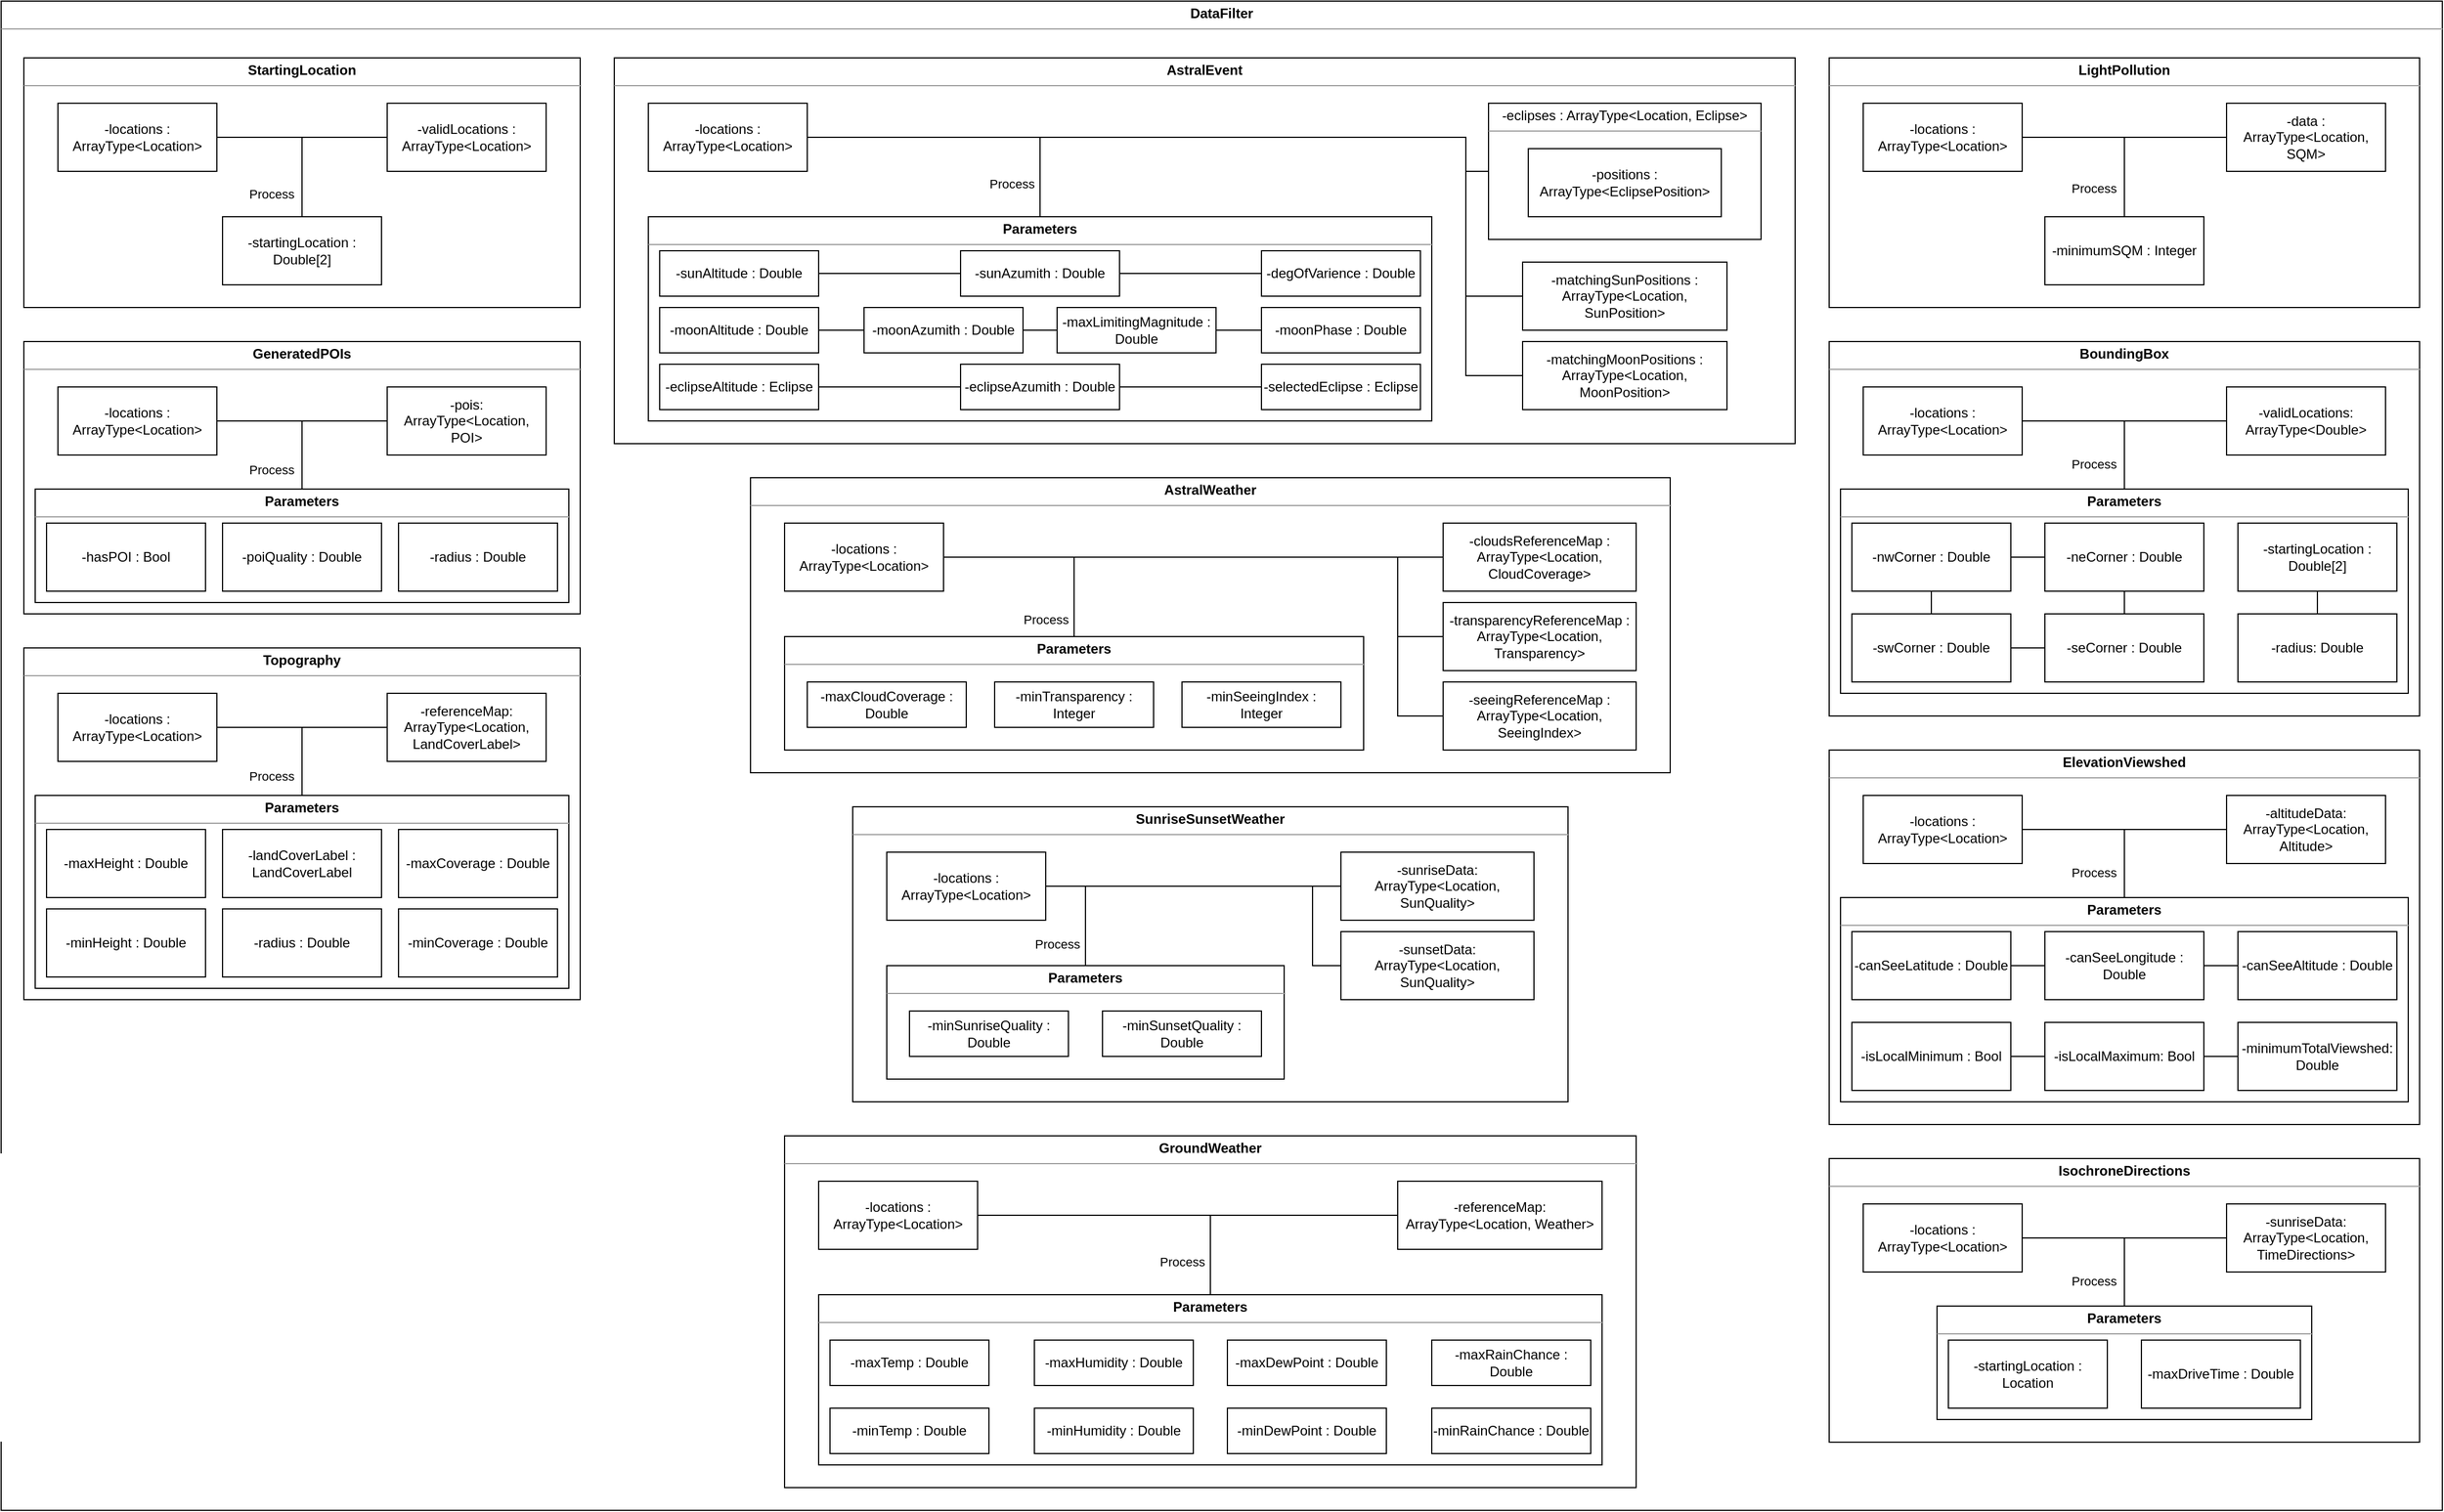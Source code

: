 <mxfile version="22.1.5" type="device">
  <diagram name="Page-1" id="3pkYmdsxsWpQNdc9NgNo">
    <mxGraphModel dx="2100" dy="1148" grid="1" gridSize="10" guides="1" tooltips="1" connect="1" arrows="1" fold="1" page="1" pageScale="1" pageWidth="1100" pageHeight="850" math="0" shadow="0">
      <root>
        <mxCell id="0" />
        <mxCell id="1" parent="0" />
        <mxCell id="8C2b09eH_FzoGvY_wZyD-12" value="&lt;p style=&quot;margin:0px;margin-top:4px;text-align:center;&quot;&gt;&lt;b&gt;DataFilter&lt;/b&gt;&lt;/p&gt;&lt;hr size=&quot;1&quot;&gt;&lt;div style=&quot;height:2px;&quot;&gt;&lt;br&gt;&lt;/div&gt;" style="verticalAlign=top;align=left;overflow=fill;fontSize=12;fontFamily=Helvetica;html=1;whiteSpace=wrap;movable=1;resizable=1;rotatable=1;deletable=1;editable=1;locked=0;connectable=1;" parent="1" vertex="1">
          <mxGeometry x="10" y="10" width="2150" height="1330" as="geometry" />
        </mxCell>
        <mxCell id="8C2b09eH_FzoGvY_wZyD-10" value="&lt;p style=&quot;margin:0px;margin-top:4px;text-align:center;&quot;&gt;&lt;b&gt;StartingLocation&lt;/b&gt;&lt;/p&gt;&lt;hr size=&quot;1&quot;&gt;&lt;div style=&quot;height:2px;&quot;&gt;&lt;br&gt;&lt;/div&gt;" style="verticalAlign=top;align=left;overflow=fill;fontSize=12;fontFamily=Helvetica;html=1;whiteSpace=wrap;" parent="1" vertex="1">
          <mxGeometry x="30" y="60" width="490" height="220" as="geometry" />
        </mxCell>
        <mxCell id="8C2b09eH_FzoGvY_wZyD-14" value="-startingLocation : Double[2]" style="html=1;whiteSpace=wrap;" parent="1" vertex="1">
          <mxGeometry x="205" y="200" width="140" height="60" as="geometry" />
        </mxCell>
        <mxCell id="8C2b09eH_FzoGvY_wZyD-19" style="edgeStyle=orthogonalEdgeStyle;rounded=0;orthogonalLoop=1;jettySize=auto;html=1;exitX=1;exitY=0.5;exitDx=0;exitDy=0;entryX=0.5;entryY=0;entryDx=0;entryDy=0;endArrow=none;endFill=0;" parent="1" source="8C2b09eH_FzoGvY_wZyD-15" target="8C2b09eH_FzoGvY_wZyD-14" edge="1">
          <mxGeometry relative="1" as="geometry" />
        </mxCell>
        <mxCell id="8C2b09eH_FzoGvY_wZyD-15" value="-locations : ArrayType&amp;lt;Location&amp;gt;" style="html=1;whiteSpace=wrap;" parent="1" vertex="1">
          <mxGeometry x="60" y="100" width="140" height="60" as="geometry" />
        </mxCell>
        <mxCell id="8C2b09eH_FzoGvY_wZyD-18" style="edgeStyle=orthogonalEdgeStyle;rounded=0;orthogonalLoop=1;jettySize=auto;html=1;exitX=0;exitY=0.5;exitDx=0;exitDy=0;entryX=0.5;entryY=0;entryDx=0;entryDy=0;endArrow=none;endFill=0;" parent="1" source="8C2b09eH_FzoGvY_wZyD-17" target="8C2b09eH_FzoGvY_wZyD-14" edge="1">
          <mxGeometry relative="1" as="geometry" />
        </mxCell>
        <mxCell id="8C2b09eH_FzoGvY_wZyD-20" value="Process" style="edgeLabel;html=1;align=center;verticalAlign=middle;resizable=0;points=[];" parent="8C2b09eH_FzoGvY_wZyD-18" vertex="1" connectable="0">
          <mxGeometry x="0.345" y="-1" relative="1" as="geometry">
            <mxPoint x="-26" y="27" as="offset" />
          </mxGeometry>
        </mxCell>
        <mxCell id="8C2b09eH_FzoGvY_wZyD-17" value="&lt;div&gt;-validLocations : ArrayType&amp;lt;Location&amp;gt;&lt;/div&gt;" style="html=1;whiteSpace=wrap;" parent="1" vertex="1">
          <mxGeometry x="350" y="100" width="140" height="60" as="geometry" />
        </mxCell>
        <mxCell id="8C2b09eH_FzoGvY_wZyD-21" value="&lt;p style=&quot;margin:0px;margin-top:4px;text-align:center;&quot;&gt;&lt;b&gt;AstralEvent&lt;/b&gt;&lt;/p&gt;&lt;hr size=&quot;1&quot;&gt;&lt;div style=&quot;height:2px;&quot;&gt;&lt;br&gt;&lt;/div&gt;" style="verticalAlign=top;align=left;overflow=fill;fontSize=12;fontFamily=Helvetica;html=1;whiteSpace=wrap;" parent="1" vertex="1">
          <mxGeometry x="550" y="60" width="1040" height="340" as="geometry" />
        </mxCell>
        <mxCell id="GiFZNy4-RhPPMDx65xte-4" style="edgeStyle=orthogonalEdgeStyle;rounded=0;orthogonalLoop=1;jettySize=auto;html=1;exitX=0;exitY=0.5;exitDx=0;exitDy=0;entryX=0.5;entryY=0;entryDx=0;entryDy=0;endArrow=none;endFill=0;" parent="1" source="8C2b09eH_FzoGvY_wZyD-25" target="8C2b09eH_FzoGvY_wZyD-29" edge="1">
          <mxGeometry relative="1" as="geometry">
            <Array as="points">
              <mxPoint x="1300" y="160" />
              <mxPoint x="1300" y="130" />
              <mxPoint x="925" y="130" />
            </Array>
          </mxGeometry>
        </mxCell>
        <mxCell id="8C2b09eH_FzoGvY_wZyD-25" value="&lt;p style=&quot;margin:0px;margin-top:4px;text-align:center;&quot;&gt;-eclipses : ArrayType&amp;lt;Location, Eclipse&amp;gt;&lt;/p&gt;&lt;hr size=&quot;1&quot;&gt;&lt;div style=&quot;height:2px;&quot;&gt;&lt;br&gt;&lt;/div&gt;" style="verticalAlign=top;align=left;overflow=fill;fontSize=12;fontFamily=Helvetica;html=1;whiteSpace=wrap;" parent="1" vertex="1">
          <mxGeometry x="1320" y="100" width="240" height="120" as="geometry" />
        </mxCell>
        <mxCell id="8C2b09eH_FzoGvY_wZyD-23" value="&lt;div&gt;-positions : ArrayType&amp;lt;EclipsePosition&amp;gt;&lt;/div&gt;" style="html=1;whiteSpace=wrap;" parent="1" vertex="1">
          <mxGeometry x="1355" y="140" width="170" height="60" as="geometry" />
        </mxCell>
        <mxCell id="GiFZNy4-RhPPMDx65xte-5" style="edgeStyle=orthogonalEdgeStyle;rounded=0;orthogonalLoop=1;jettySize=auto;html=1;exitX=0;exitY=0.5;exitDx=0;exitDy=0;entryX=0.5;entryY=0;entryDx=0;entryDy=0;endArrow=none;endFill=0;" parent="1" source="8C2b09eH_FzoGvY_wZyD-26" target="8C2b09eH_FzoGvY_wZyD-29" edge="1">
          <mxGeometry relative="1" as="geometry">
            <Array as="points">
              <mxPoint x="1300" y="270" />
              <mxPoint x="1300" y="130" />
              <mxPoint x="925" y="130" />
            </Array>
          </mxGeometry>
        </mxCell>
        <mxCell id="8C2b09eH_FzoGvY_wZyD-26" value="&lt;div&gt;-matchingSunPositions : ArrayType&amp;lt;Location, SunPosition&amp;gt;&lt;/div&gt;" style="html=1;whiteSpace=wrap;" parent="1" vertex="1">
          <mxGeometry x="1350" y="240" width="180" height="60" as="geometry" />
        </mxCell>
        <mxCell id="GiFZNy4-RhPPMDx65xte-6" style="edgeStyle=orthogonalEdgeStyle;rounded=0;orthogonalLoop=1;jettySize=auto;html=1;exitX=0;exitY=0.5;exitDx=0;exitDy=0;entryX=0.5;entryY=0;entryDx=0;entryDy=0;endArrow=none;endFill=0;" parent="1" source="8C2b09eH_FzoGvY_wZyD-27" target="8C2b09eH_FzoGvY_wZyD-29" edge="1">
          <mxGeometry relative="1" as="geometry">
            <Array as="points">
              <mxPoint x="1300" y="340" />
              <mxPoint x="1300" y="130" />
              <mxPoint x="925" y="130" />
            </Array>
          </mxGeometry>
        </mxCell>
        <mxCell id="8C2b09eH_FzoGvY_wZyD-27" value="&lt;div&gt;-matchingMoonPositions : ArrayType&amp;lt;Location, MoonPosition&amp;gt;&lt;/div&gt;" style="html=1;whiteSpace=wrap;" parent="1" vertex="1">
          <mxGeometry x="1350" y="310" width="180" height="60" as="geometry" />
        </mxCell>
        <mxCell id="GiFZNy4-RhPPMDx65xte-1" style="edgeStyle=orthogonalEdgeStyle;rounded=0;orthogonalLoop=1;jettySize=auto;html=1;exitX=1;exitY=0.5;exitDx=0;exitDy=0;entryX=0.5;entryY=0;entryDx=0;entryDy=0;endArrow=none;endFill=0;" parent="1" source="8C2b09eH_FzoGvY_wZyD-28" target="8C2b09eH_FzoGvY_wZyD-29" edge="1">
          <mxGeometry relative="1" as="geometry" />
        </mxCell>
        <mxCell id="GiFZNy4-RhPPMDx65xte-2" value="Process" style="edgeLabel;html=1;align=center;verticalAlign=middle;resizable=0;points=[];" parent="GiFZNy4-RhPPMDx65xte-1" vertex="1" connectable="0">
          <mxGeometry x="0.684" y="-1" relative="1" as="geometry">
            <mxPoint x="-24" y="14" as="offset" />
          </mxGeometry>
        </mxCell>
        <mxCell id="8C2b09eH_FzoGvY_wZyD-28" value="-locations : ArrayType&amp;lt;Location&amp;gt;" style="html=1;whiteSpace=wrap;" parent="1" vertex="1">
          <mxGeometry x="580" y="100" width="140" height="60" as="geometry" />
        </mxCell>
        <mxCell id="GiFZNy4-RhPPMDx65xte-3" value="" style="group" parent="1" vertex="1" connectable="0">
          <mxGeometry x="580" y="200" width="690" height="200" as="geometry" />
        </mxCell>
        <mxCell id="8C2b09eH_FzoGvY_wZyD-29" value="&lt;p style=&quot;margin:0px;margin-top:4px;text-align:center;&quot;&gt;&lt;b&gt;Parameters&lt;/b&gt;&lt;/p&gt;&lt;hr size=&quot;1&quot;&gt;&lt;div style=&quot;height:2px;&quot;&gt;&amp;nbsp;&lt;/div&gt;" style="verticalAlign=top;align=left;overflow=fill;fontSize=12;fontFamily=Helvetica;html=1;whiteSpace=wrap;" parent="GiFZNy4-RhPPMDx65xte-3" vertex="1">
          <mxGeometry width="690" height="180" as="geometry" />
        </mxCell>
        <mxCell id="GiFZNy4-RhPPMDx65xte-7" style="edgeStyle=orthogonalEdgeStyle;rounded=0;orthogonalLoop=1;jettySize=auto;html=1;exitX=1;exitY=0.5;exitDx=0;exitDy=0;entryX=0;entryY=0.5;entryDx=0;entryDy=0;endArrow=none;endFill=0;" parent="GiFZNy4-RhPPMDx65xte-3" source="8C2b09eH_FzoGvY_wZyD-30" target="8C2b09eH_FzoGvY_wZyD-31" edge="1">
          <mxGeometry relative="1" as="geometry" />
        </mxCell>
        <mxCell id="8C2b09eH_FzoGvY_wZyD-30" value="-sunAltitude : Double" style="html=1;whiteSpace=wrap;" parent="GiFZNy4-RhPPMDx65xte-3" vertex="1">
          <mxGeometry x="10" y="30" width="140" height="40" as="geometry" />
        </mxCell>
        <mxCell id="GiFZNy4-RhPPMDx65xte-8" style="edgeStyle=orthogonalEdgeStyle;rounded=0;orthogonalLoop=1;jettySize=auto;html=1;exitX=1;exitY=0.5;exitDx=0;exitDy=0;entryX=0;entryY=0.5;entryDx=0;entryDy=0;endArrow=none;endFill=0;" parent="GiFZNy4-RhPPMDx65xte-3" source="8C2b09eH_FzoGvY_wZyD-31" target="8C2b09eH_FzoGvY_wZyD-34" edge="1">
          <mxGeometry relative="1" as="geometry" />
        </mxCell>
        <mxCell id="8C2b09eH_FzoGvY_wZyD-31" value="-sunAzumith : Double" style="html=1;whiteSpace=wrap;" parent="GiFZNy4-RhPPMDx65xte-3" vertex="1">
          <mxGeometry x="275" y="30" width="140" height="40" as="geometry" />
        </mxCell>
        <mxCell id="GiFZNy4-RhPPMDx65xte-9" style="edgeStyle=orthogonalEdgeStyle;rounded=0;orthogonalLoop=1;jettySize=auto;html=1;exitX=1;exitY=0.5;exitDx=0;exitDy=0;entryX=0;entryY=0.5;entryDx=0;entryDy=0;endArrow=none;endFill=0;" parent="GiFZNy4-RhPPMDx65xte-3" source="8C2b09eH_FzoGvY_wZyD-32" target="8C2b09eH_FzoGvY_wZyD-33" edge="1">
          <mxGeometry relative="1" as="geometry" />
        </mxCell>
        <mxCell id="8C2b09eH_FzoGvY_wZyD-32" value="-moonAltitude : Double" style="html=1;whiteSpace=wrap;" parent="GiFZNy4-RhPPMDx65xte-3" vertex="1">
          <mxGeometry x="10" y="80" width="140" height="40" as="geometry" />
        </mxCell>
        <mxCell id="GiFZNy4-RhPPMDx65xte-10" style="edgeStyle=orthogonalEdgeStyle;rounded=0;orthogonalLoop=1;jettySize=auto;html=1;exitX=1;exitY=0.5;exitDx=0;exitDy=0;entryX=0;entryY=0.5;entryDx=0;entryDy=0;endArrow=none;endFill=0;" parent="GiFZNy4-RhPPMDx65xte-3" source="8C2b09eH_FzoGvY_wZyD-33" target="8C2b09eH_FzoGvY_wZyD-42" edge="1">
          <mxGeometry relative="1" as="geometry" />
        </mxCell>
        <mxCell id="8C2b09eH_FzoGvY_wZyD-33" value="-moonAzumith : Double" style="html=1;whiteSpace=wrap;" parent="GiFZNy4-RhPPMDx65xte-3" vertex="1">
          <mxGeometry x="190" y="80" width="140" height="40" as="geometry" />
        </mxCell>
        <mxCell id="8C2b09eH_FzoGvY_wZyD-34" value="-degOfVarience : Double" style="html=1;whiteSpace=wrap;" parent="GiFZNy4-RhPPMDx65xte-3" vertex="1">
          <mxGeometry x="540" y="30" width="140" height="40" as="geometry" />
        </mxCell>
        <mxCell id="8C2b09eH_FzoGvY_wZyD-36" value="-moonPhase : Double" style="html=1;whiteSpace=wrap;" parent="GiFZNy4-RhPPMDx65xte-3" vertex="1">
          <mxGeometry x="540" y="80" width="140" height="40" as="geometry" />
        </mxCell>
        <mxCell id="8C2b09eH_FzoGvY_wZyD-37" value="-selectedEclipse : Eclipse" style="html=1;whiteSpace=wrap;" parent="GiFZNy4-RhPPMDx65xte-3" vertex="1">
          <mxGeometry x="540" y="130" width="140" height="40" as="geometry" />
        </mxCell>
        <mxCell id="GiFZNy4-RhPPMDx65xte-12" style="edgeStyle=orthogonalEdgeStyle;rounded=0;orthogonalLoop=1;jettySize=auto;html=1;exitX=1;exitY=0.5;exitDx=0;exitDy=0;entryX=0;entryY=0.5;entryDx=0;entryDy=0;endArrow=none;endFill=0;" parent="GiFZNy4-RhPPMDx65xte-3" source="8C2b09eH_FzoGvY_wZyD-38" target="8C2b09eH_FzoGvY_wZyD-39" edge="1">
          <mxGeometry relative="1" as="geometry" />
        </mxCell>
        <mxCell id="8C2b09eH_FzoGvY_wZyD-38" value="-eclipseAltitude : Eclipse" style="html=1;whiteSpace=wrap;" parent="GiFZNy4-RhPPMDx65xte-3" vertex="1">
          <mxGeometry x="10" y="130" width="140" height="40" as="geometry" />
        </mxCell>
        <mxCell id="GiFZNy4-RhPPMDx65xte-13" style="edgeStyle=orthogonalEdgeStyle;rounded=0;orthogonalLoop=1;jettySize=auto;html=1;exitX=1;exitY=0.5;exitDx=0;exitDy=0;entryX=0;entryY=0.5;entryDx=0;entryDy=0;endArrow=none;endFill=0;" parent="GiFZNy4-RhPPMDx65xte-3" source="8C2b09eH_FzoGvY_wZyD-39" target="8C2b09eH_FzoGvY_wZyD-37" edge="1">
          <mxGeometry relative="1" as="geometry" />
        </mxCell>
        <mxCell id="8C2b09eH_FzoGvY_wZyD-39" value="-eclipseAzumith : Double" style="html=1;whiteSpace=wrap;" parent="GiFZNy4-RhPPMDx65xte-3" vertex="1">
          <mxGeometry x="275" y="130" width="140" height="40" as="geometry" />
        </mxCell>
        <mxCell id="GiFZNy4-RhPPMDx65xte-11" style="edgeStyle=orthogonalEdgeStyle;rounded=0;orthogonalLoop=1;jettySize=auto;html=1;exitX=1;exitY=0.5;exitDx=0;exitDy=0;entryX=0;entryY=0.5;entryDx=0;entryDy=0;endArrow=none;endFill=0;" parent="GiFZNy4-RhPPMDx65xte-3" source="8C2b09eH_FzoGvY_wZyD-42" target="8C2b09eH_FzoGvY_wZyD-36" edge="1">
          <mxGeometry relative="1" as="geometry" />
        </mxCell>
        <mxCell id="8C2b09eH_FzoGvY_wZyD-42" value="-maxLimitingMagnitude : Double" style="html=1;whiteSpace=wrap;" parent="GiFZNy4-RhPPMDx65xte-3" vertex="1">
          <mxGeometry x="360" y="80" width="140" height="40" as="geometry" />
        </mxCell>
        <mxCell id="GiFZNy4-RhPPMDx65xte-14" value="&lt;p style=&quot;margin:0px;margin-top:4px;text-align:center;&quot;&gt;&lt;b&gt;LightPollution&lt;/b&gt;&lt;/p&gt;&lt;hr size=&quot;1&quot;&gt;&lt;div style=&quot;height:2px;&quot;&gt;&lt;br&gt;&lt;/div&gt;" style="verticalAlign=top;align=left;overflow=fill;fontSize=12;fontFamily=Helvetica;html=1;whiteSpace=wrap;" parent="1" vertex="1">
          <mxGeometry x="1620" y="60" width="520" height="220" as="geometry" />
        </mxCell>
        <mxCell id="GiFZNy4-RhPPMDx65xte-15" value="-minimumSQM : Integer" style="html=1;whiteSpace=wrap;" parent="1" vertex="1">
          <mxGeometry x="1810" y="200" width="140" height="60" as="geometry" />
        </mxCell>
        <mxCell id="GiFZNy4-RhPPMDx65xte-16" style="edgeStyle=orthogonalEdgeStyle;rounded=0;orthogonalLoop=1;jettySize=auto;html=1;exitX=1;exitY=0.5;exitDx=0;exitDy=0;entryX=0.5;entryY=0;entryDx=0;entryDy=0;endArrow=none;endFill=0;" parent="1" source="GiFZNy4-RhPPMDx65xte-17" target="GiFZNy4-RhPPMDx65xte-15" edge="1">
          <mxGeometry relative="1" as="geometry" />
        </mxCell>
        <mxCell id="GiFZNy4-RhPPMDx65xte-17" value="-locations : ArrayType&amp;lt;Location&amp;gt;" style="html=1;whiteSpace=wrap;" parent="1" vertex="1">
          <mxGeometry x="1650" y="100" width="140" height="60" as="geometry" />
        </mxCell>
        <mxCell id="GiFZNy4-RhPPMDx65xte-18" style="edgeStyle=orthogonalEdgeStyle;rounded=0;orthogonalLoop=1;jettySize=auto;html=1;exitX=0;exitY=0.5;exitDx=0;exitDy=0;entryX=0.5;entryY=0;entryDx=0;entryDy=0;endArrow=none;endFill=0;" parent="1" source="GiFZNy4-RhPPMDx65xte-20" target="GiFZNy4-RhPPMDx65xte-15" edge="1">
          <mxGeometry relative="1" as="geometry" />
        </mxCell>
        <mxCell id="GiFZNy4-RhPPMDx65xte-19" value="Process" style="edgeLabel;html=1;align=center;verticalAlign=middle;resizable=0;points=[];" parent="GiFZNy4-RhPPMDx65xte-18" vertex="1" connectable="0">
          <mxGeometry x="0.345" y="-1" relative="1" as="geometry">
            <mxPoint x="-26" y="27" as="offset" />
          </mxGeometry>
        </mxCell>
        <mxCell id="GiFZNy4-RhPPMDx65xte-20" value="&lt;div&gt;-data : ArrayType&amp;lt;Location, SQM&amp;gt;&lt;/div&gt;" style="html=1;whiteSpace=wrap;" parent="1" vertex="1">
          <mxGeometry x="1970" y="100" width="140" height="60" as="geometry" />
        </mxCell>
        <mxCell id="GiFZNy4-RhPPMDx65xte-62" value="&lt;p style=&quot;margin:0px;margin-top:4px;text-align:center;&quot;&gt;&lt;b&gt;ElevationViewshed&lt;/b&gt;&lt;/p&gt;&lt;hr size=&quot;1&quot;&gt;&lt;div style=&quot;height:2px;&quot;&gt;&lt;br&gt;&lt;/div&gt;" style="verticalAlign=top;align=left;overflow=fill;fontSize=12;fontFamily=Helvetica;html=1;whiteSpace=wrap;" parent="1" vertex="1">
          <mxGeometry x="1620" y="670" width="520" height="330" as="geometry" />
        </mxCell>
        <mxCell id="GiFZNy4-RhPPMDx65xte-63" style="edgeStyle=orthogonalEdgeStyle;rounded=0;orthogonalLoop=1;jettySize=auto;html=1;exitX=1;exitY=0.5;exitDx=0;exitDy=0;entryX=0.5;entryY=0;entryDx=0;entryDy=0;endArrow=none;endFill=0;" parent="1" source="GiFZNy4-RhPPMDx65xte-64" target="GiFZNy4-RhPPMDx65xte-68" edge="1">
          <mxGeometry relative="1" as="geometry" />
        </mxCell>
        <mxCell id="GiFZNy4-RhPPMDx65xte-64" value="-locations : ArrayType&amp;lt;Location&amp;gt;" style="html=1;whiteSpace=wrap;" parent="1" vertex="1">
          <mxGeometry x="1650" y="710" width="140" height="60" as="geometry" />
        </mxCell>
        <mxCell id="GiFZNy4-RhPPMDx65xte-65" style="edgeStyle=orthogonalEdgeStyle;rounded=0;orthogonalLoop=1;jettySize=auto;html=1;exitX=0;exitY=0.5;exitDx=0;exitDy=0;entryX=0.5;entryY=0;entryDx=0;entryDy=0;endArrow=none;endFill=0;" parent="1" source="GiFZNy4-RhPPMDx65xte-67" target="GiFZNy4-RhPPMDx65xte-68" edge="1">
          <mxGeometry relative="1" as="geometry" />
        </mxCell>
        <mxCell id="GiFZNy4-RhPPMDx65xte-66" value="Process" style="edgeLabel;html=1;align=center;verticalAlign=middle;resizable=0;points=[];" parent="GiFZNy4-RhPPMDx65xte-65" vertex="1" connectable="0">
          <mxGeometry x="0.345" y="-1" relative="1" as="geometry">
            <mxPoint x="-26" y="27" as="offset" />
          </mxGeometry>
        </mxCell>
        <mxCell id="GiFZNy4-RhPPMDx65xte-67" value="&lt;div&gt;-altitudeData: ArrayType&amp;lt;Location, Altitude&amp;gt;&lt;/div&gt;" style="html=1;whiteSpace=wrap;" parent="1" vertex="1">
          <mxGeometry x="1970" y="710" width="140" height="60" as="geometry" />
        </mxCell>
        <mxCell id="GiFZNy4-RhPPMDx65xte-68" value="&lt;p style=&quot;margin:0px;margin-top:4px;text-align:center;&quot;&gt;&lt;b&gt;Parameters&lt;/b&gt;&lt;/p&gt;&lt;hr size=&quot;1&quot;&gt;&lt;div style=&quot;height:2px;&quot;&gt;&lt;br&gt;&lt;/div&gt;" style="verticalAlign=top;align=left;overflow=fill;fontSize=12;fontFamily=Helvetica;html=1;whiteSpace=wrap;" parent="1" vertex="1">
          <mxGeometry x="1630" y="800" width="500" height="180" as="geometry" />
        </mxCell>
        <mxCell id="IQVRNl-szTFEdrd_nva8-1" style="edgeStyle=orthogonalEdgeStyle;rounded=0;orthogonalLoop=1;jettySize=auto;html=1;exitX=1;exitY=0.5;exitDx=0;exitDy=0;entryX=0;entryY=0.5;entryDx=0;entryDy=0;endArrow=none;endFill=0;" parent="1" source="GiFZNy4-RhPPMDx65xte-70" target="GiFZNy4-RhPPMDx65xte-72" edge="1">
          <mxGeometry relative="1" as="geometry" />
        </mxCell>
        <mxCell id="GiFZNy4-RhPPMDx65xte-70" value="-canSeeLatitude : Double" style="html=1;whiteSpace=wrap;" parent="1" vertex="1">
          <mxGeometry x="1640" y="830" width="140" height="60" as="geometry" />
        </mxCell>
        <mxCell id="IQVRNl-szTFEdrd_nva8-2" style="edgeStyle=orthogonalEdgeStyle;rounded=0;orthogonalLoop=1;jettySize=auto;html=1;exitX=1;exitY=0.5;exitDx=0;exitDy=0;entryX=0;entryY=0.5;entryDx=0;entryDy=0;endArrow=none;endFill=0;" parent="1" source="GiFZNy4-RhPPMDx65xte-72" target="GiFZNy4-RhPPMDx65xte-78" edge="1">
          <mxGeometry relative="1" as="geometry" />
        </mxCell>
        <mxCell id="GiFZNy4-RhPPMDx65xte-72" value="-canSeeLongitude : Double" style="html=1;whiteSpace=wrap;" parent="1" vertex="1">
          <mxGeometry x="1810" y="830" width="140" height="60" as="geometry" />
        </mxCell>
        <mxCell id="IQVRNl-szTFEdrd_nva8-4" style="edgeStyle=orthogonalEdgeStyle;rounded=0;orthogonalLoop=1;jettySize=auto;html=1;exitX=1;exitY=0.5;exitDx=0;exitDy=0;entryX=0;entryY=0.5;entryDx=0;entryDy=0;endArrow=none;endFill=0;" parent="1" source="GiFZNy4-RhPPMDx65xte-75" target="GiFZNy4-RhPPMDx65xte-79" edge="1">
          <mxGeometry relative="1" as="geometry" />
        </mxCell>
        <mxCell id="GiFZNy4-RhPPMDx65xte-75" value="-isLocalMaximum: Bool" style="html=1;whiteSpace=wrap;" parent="1" vertex="1">
          <mxGeometry x="1810" y="910" width="140" height="60" as="geometry" />
        </mxCell>
        <mxCell id="IQVRNl-szTFEdrd_nva8-3" style="edgeStyle=orthogonalEdgeStyle;rounded=0;orthogonalLoop=1;jettySize=auto;html=1;exitX=1;exitY=0.5;exitDx=0;exitDy=0;entryX=0;entryY=0.5;entryDx=0;entryDy=0;endArrow=none;endFill=0;" parent="1" source="GiFZNy4-RhPPMDx65xte-76" target="GiFZNy4-RhPPMDx65xte-75" edge="1">
          <mxGeometry relative="1" as="geometry" />
        </mxCell>
        <mxCell id="GiFZNy4-RhPPMDx65xte-76" value="-isLocalMinimum : Bool" style="html=1;whiteSpace=wrap;" parent="1" vertex="1">
          <mxGeometry x="1640" y="910" width="140" height="60" as="geometry" />
        </mxCell>
        <mxCell id="GiFZNy4-RhPPMDx65xte-78" value="-canSeeAltitude : Double" style="html=1;whiteSpace=wrap;" parent="1" vertex="1">
          <mxGeometry x="1980" y="830" width="140" height="60" as="geometry" />
        </mxCell>
        <mxCell id="GiFZNy4-RhPPMDx65xte-79" value="-minimumTotalViewshed: Double" style="html=1;whiteSpace=wrap;" parent="1" vertex="1">
          <mxGeometry x="1980" y="910" width="140" height="60" as="geometry" />
        </mxCell>
        <mxCell id="GiFZNy4-RhPPMDx65xte-80" value="" style="group" parent="1" vertex="1" connectable="0">
          <mxGeometry x="1620" y="310" width="520" height="330" as="geometry" />
        </mxCell>
        <mxCell id="GiFZNy4-RhPPMDx65xte-21" value="&lt;p style=&quot;margin:0px;margin-top:4px;text-align:center;&quot;&gt;&lt;b&gt;BoundingBox&lt;/b&gt;&lt;/p&gt;&lt;hr size=&quot;1&quot;&gt;&lt;div style=&quot;height:2px;&quot;&gt;&lt;br&gt;&lt;/div&gt;" style="verticalAlign=top;align=left;overflow=fill;fontSize=12;fontFamily=Helvetica;html=1;whiteSpace=wrap;" parent="GiFZNy4-RhPPMDx65xte-80" vertex="1">
          <mxGeometry width="520" height="330" as="geometry" />
        </mxCell>
        <mxCell id="GiFZNy4-RhPPMDx65xte-24" value="-locations : ArrayType&amp;lt;Location&amp;gt;" style="html=1;whiteSpace=wrap;" parent="GiFZNy4-RhPPMDx65xte-80" vertex="1">
          <mxGeometry x="30" y="40" width="140" height="60" as="geometry" />
        </mxCell>
        <mxCell id="GiFZNy4-RhPPMDx65xte-27" value="&lt;div&gt;-validLocations: ArrayType&amp;lt;Double&amp;gt;&lt;/div&gt;" style="html=1;whiteSpace=wrap;" parent="GiFZNy4-RhPPMDx65xte-80" vertex="1">
          <mxGeometry x="350" y="40" width="140" height="60" as="geometry" />
        </mxCell>
        <mxCell id="GiFZNy4-RhPPMDx65xte-47" value="&lt;p style=&quot;margin:0px;margin-top:4px;text-align:center;&quot;&gt;&lt;b&gt;Parameters&lt;/b&gt;&lt;/p&gt;&lt;hr size=&quot;1&quot;&gt;&lt;div style=&quot;height:2px;&quot;&gt;&lt;br&gt;&lt;/div&gt;" style="verticalAlign=top;align=left;overflow=fill;fontSize=12;fontFamily=Helvetica;html=1;whiteSpace=wrap;" parent="GiFZNy4-RhPPMDx65xte-80" vertex="1">
          <mxGeometry x="10" y="130" width="500" height="180" as="geometry" />
        </mxCell>
        <mxCell id="GiFZNy4-RhPPMDx65xte-23" style="edgeStyle=orthogonalEdgeStyle;rounded=0;orthogonalLoop=1;jettySize=auto;html=1;exitX=1;exitY=0.5;exitDx=0;exitDy=0;entryX=0.5;entryY=0;entryDx=0;entryDy=0;endArrow=none;endFill=0;" parent="GiFZNy4-RhPPMDx65xte-80" source="GiFZNy4-RhPPMDx65xte-24" target="GiFZNy4-RhPPMDx65xte-47" edge="1">
          <mxGeometry relative="1" as="geometry" />
        </mxCell>
        <mxCell id="GiFZNy4-RhPPMDx65xte-25" style="edgeStyle=orthogonalEdgeStyle;rounded=0;orthogonalLoop=1;jettySize=auto;html=1;exitX=0;exitY=0.5;exitDx=0;exitDy=0;entryX=0.5;entryY=0;entryDx=0;entryDy=0;endArrow=none;endFill=0;" parent="GiFZNy4-RhPPMDx65xte-80" source="GiFZNy4-RhPPMDx65xte-27" target="GiFZNy4-RhPPMDx65xte-47" edge="1">
          <mxGeometry relative="1" as="geometry" />
        </mxCell>
        <mxCell id="GiFZNy4-RhPPMDx65xte-26" value="Process" style="edgeLabel;html=1;align=center;verticalAlign=middle;resizable=0;points=[];" parent="GiFZNy4-RhPPMDx65xte-25" vertex="1" connectable="0">
          <mxGeometry x="0.345" y="-1" relative="1" as="geometry">
            <mxPoint x="-26" y="27" as="offset" />
          </mxGeometry>
        </mxCell>
        <mxCell id="GiFZNy4-RhPPMDx65xte-22" value="-nwCorner : Double" style="html=1;whiteSpace=wrap;" parent="GiFZNy4-RhPPMDx65xte-80" vertex="1">
          <mxGeometry x="20" y="160" width="140" height="60" as="geometry" />
        </mxCell>
        <mxCell id="GiFZNy4-RhPPMDx65xte-54" style="edgeStyle=orthogonalEdgeStyle;rounded=0;orthogonalLoop=1;jettySize=auto;html=1;exitX=0;exitY=0.5;exitDx=0;exitDy=0;entryX=1;entryY=0.5;entryDx=0;entryDy=0;endArrow=none;endFill=0;" parent="GiFZNy4-RhPPMDx65xte-80" source="GiFZNy4-RhPPMDx65xte-50" target="GiFZNy4-RhPPMDx65xte-22" edge="1">
          <mxGeometry relative="1" as="geometry" />
        </mxCell>
        <mxCell id="GiFZNy4-RhPPMDx65xte-50" value="-neCorner : Double" style="html=1;whiteSpace=wrap;" parent="GiFZNy4-RhPPMDx65xte-80" vertex="1">
          <mxGeometry x="190" y="160" width="140" height="60" as="geometry" />
        </mxCell>
        <mxCell id="GiFZNy4-RhPPMDx65xte-53" style="edgeStyle=orthogonalEdgeStyle;rounded=0;orthogonalLoop=1;jettySize=auto;html=1;exitX=0.5;exitY=0;exitDx=0;exitDy=0;entryX=0.5;entryY=1;entryDx=0;entryDy=0;endArrow=none;endFill=0;" parent="GiFZNy4-RhPPMDx65xte-80" source="GiFZNy4-RhPPMDx65xte-51" target="GiFZNy4-RhPPMDx65xte-50" edge="1">
          <mxGeometry relative="1" as="geometry" />
        </mxCell>
        <mxCell id="GiFZNy4-RhPPMDx65xte-51" value="-seCorner : Double" style="html=1;whiteSpace=wrap;" parent="GiFZNy4-RhPPMDx65xte-80" vertex="1">
          <mxGeometry x="190" y="240" width="140" height="60" as="geometry" />
        </mxCell>
        <mxCell id="GiFZNy4-RhPPMDx65xte-52" value="-swCorner : Double" style="html=1;whiteSpace=wrap;" parent="GiFZNy4-RhPPMDx65xte-80" vertex="1">
          <mxGeometry x="20" y="240" width="140" height="60" as="geometry" />
        </mxCell>
        <mxCell id="GiFZNy4-RhPPMDx65xte-55" style="edgeStyle=orthogonalEdgeStyle;rounded=0;orthogonalLoop=1;jettySize=auto;html=1;exitX=0.5;exitY=1;exitDx=0;exitDy=0;entryX=0.5;entryY=0;entryDx=0;entryDy=0;endArrow=none;endFill=0;" parent="GiFZNy4-RhPPMDx65xte-80" source="GiFZNy4-RhPPMDx65xte-22" target="GiFZNy4-RhPPMDx65xte-52" edge="1">
          <mxGeometry relative="1" as="geometry" />
        </mxCell>
        <mxCell id="GiFZNy4-RhPPMDx65xte-56" style="edgeStyle=orthogonalEdgeStyle;rounded=0;orthogonalLoop=1;jettySize=auto;html=1;exitX=0;exitY=0.5;exitDx=0;exitDy=0;entryX=1;entryY=0.5;entryDx=0;entryDy=0;endArrow=none;endFill=0;" parent="GiFZNy4-RhPPMDx65xte-80" source="GiFZNy4-RhPPMDx65xte-51" target="GiFZNy4-RhPPMDx65xte-52" edge="1">
          <mxGeometry relative="1" as="geometry" />
        </mxCell>
        <mxCell id="GiFZNy4-RhPPMDx65xte-57" value="-startingLocation : Double[2]" style="html=1;whiteSpace=wrap;" parent="GiFZNy4-RhPPMDx65xte-80" vertex="1">
          <mxGeometry x="360" y="160" width="140" height="60" as="geometry" />
        </mxCell>
        <mxCell id="GiFZNy4-RhPPMDx65xte-58" value="-radius: Double" style="html=1;whiteSpace=wrap;" parent="GiFZNy4-RhPPMDx65xte-80" vertex="1">
          <mxGeometry x="360" y="240" width="140" height="60" as="geometry" />
        </mxCell>
        <mxCell id="GiFZNy4-RhPPMDx65xte-59" style="edgeStyle=orthogonalEdgeStyle;rounded=0;orthogonalLoop=1;jettySize=auto;html=1;exitX=0.5;exitY=1;exitDx=0;exitDy=0;endArrow=none;endFill=0;" parent="GiFZNy4-RhPPMDx65xte-80" source="GiFZNy4-RhPPMDx65xte-57" target="GiFZNy4-RhPPMDx65xte-58" edge="1">
          <mxGeometry relative="1" as="geometry" />
        </mxCell>
        <mxCell id="MVj10syaj711bFR-JgrM-32" value="" style="group" parent="1" vertex="1" connectable="0">
          <mxGeometry x="670" y="430" width="810" height="260" as="geometry" />
        </mxCell>
        <mxCell id="MVj10syaj711bFR-JgrM-1" value="&lt;p style=&quot;margin:0px;margin-top:4px;text-align:center;&quot;&gt;&lt;b&gt;AstralWeather&lt;/b&gt;&lt;/p&gt;&lt;hr size=&quot;1&quot;&gt;&lt;div style=&quot;height:2px;&quot;&gt;&lt;br&gt;&lt;/div&gt;" style="verticalAlign=top;align=left;overflow=fill;fontSize=12;fontFamily=Helvetica;html=1;whiteSpace=wrap;" parent="MVj10syaj711bFR-JgrM-32" vertex="1">
          <mxGeometry width="810" height="260" as="geometry" />
        </mxCell>
        <mxCell id="MVj10syaj711bFR-JgrM-4" value="&lt;div&gt;-cloudsReferenceMap : ArrayType&amp;lt;Location, CloudCoverage&amp;gt;&lt;/div&gt;" style="html=1;whiteSpace=wrap;" parent="MVj10syaj711bFR-JgrM-32" vertex="1">
          <mxGeometry x="610" y="40" width="170" height="60" as="geometry" />
        </mxCell>
        <mxCell id="MVj10syaj711bFR-JgrM-6" value="&lt;div&gt;-transparencyReferenceMap : ArrayType&amp;lt;Location, Transparency&amp;gt;&lt;/div&gt;" style="html=1;whiteSpace=wrap;" parent="MVj10syaj711bFR-JgrM-32" vertex="1">
          <mxGeometry x="610" y="110" width="170" height="60" as="geometry" />
        </mxCell>
        <mxCell id="MVj10syaj711bFR-JgrM-8" value="&lt;div&gt;-seeingReferenceMap : ArrayType&amp;lt;Location, SeeingIndex&amp;gt;&lt;/div&gt;" style="html=1;whiteSpace=wrap;" parent="MVj10syaj711bFR-JgrM-32" vertex="1">
          <mxGeometry x="610" y="180" width="170" height="60" as="geometry" />
        </mxCell>
        <mxCell id="MVj10syaj711bFR-JgrM-11" value="-locations : ArrayType&amp;lt;Location&amp;gt;" style="html=1;whiteSpace=wrap;" parent="MVj10syaj711bFR-JgrM-32" vertex="1">
          <mxGeometry x="30" y="40" width="140" height="60" as="geometry" />
        </mxCell>
        <mxCell id="MVj10syaj711bFR-JgrM-2" style="edgeStyle=orthogonalEdgeStyle;rounded=0;orthogonalLoop=1;jettySize=auto;html=1;exitX=0;exitY=0.5;exitDx=0;exitDy=0;entryX=0.5;entryY=0;entryDx=0;entryDy=0;endArrow=none;endFill=0;" parent="MVj10syaj711bFR-JgrM-32" source="MVj10syaj711bFR-JgrM-4" target="MVj10syaj711bFR-JgrM-13" edge="1">
          <mxGeometry relative="1" as="geometry">
            <Array as="points">
              <mxPoint x="285" y="70" />
            </Array>
            <mxPoint x="590" y="100" as="sourcePoint" />
            <mxPoint x="190" y="140" as="targetPoint" />
          </mxGeometry>
        </mxCell>
        <mxCell id="MVj10syaj711bFR-JgrM-5" style="edgeStyle=orthogonalEdgeStyle;rounded=0;orthogonalLoop=1;jettySize=auto;html=1;exitX=0;exitY=0.5;exitDx=0;exitDy=0;entryX=0.5;entryY=0;entryDx=0;entryDy=0;endArrow=none;endFill=0;" parent="MVj10syaj711bFR-JgrM-32" source="MVj10syaj711bFR-JgrM-6" target="MVj10syaj711bFR-JgrM-13" edge="1">
          <mxGeometry relative="1" as="geometry">
            <Array as="points">
              <mxPoint x="570" y="140" />
              <mxPoint x="570" y="70" />
              <mxPoint x="285" y="70" />
            </Array>
            <mxPoint x="190" y="140" as="targetPoint" />
          </mxGeometry>
        </mxCell>
        <mxCell id="MVj10syaj711bFR-JgrM-7" style="edgeStyle=orthogonalEdgeStyle;rounded=0;orthogonalLoop=1;jettySize=auto;html=1;exitX=0;exitY=0.5;exitDx=0;exitDy=0;entryX=0.5;entryY=0;entryDx=0;entryDy=0;endArrow=none;endFill=0;" parent="MVj10syaj711bFR-JgrM-32" source="MVj10syaj711bFR-JgrM-8" target="MVj10syaj711bFR-JgrM-13" edge="1">
          <mxGeometry relative="1" as="geometry">
            <Array as="points">
              <mxPoint x="570" y="210" />
              <mxPoint x="570" y="70" />
              <mxPoint x="285" y="70" />
            </Array>
            <mxPoint x="190" y="140" as="targetPoint" />
          </mxGeometry>
        </mxCell>
        <mxCell id="MVj10syaj711bFR-JgrM-9" style="edgeStyle=orthogonalEdgeStyle;rounded=0;orthogonalLoop=1;jettySize=auto;html=1;exitX=1;exitY=0.5;exitDx=0;exitDy=0;entryX=0.5;entryY=0;entryDx=0;entryDy=0;endArrow=none;endFill=0;" parent="MVj10syaj711bFR-JgrM-32" source="MVj10syaj711bFR-JgrM-11" target="MVj10syaj711bFR-JgrM-13" edge="1">
          <mxGeometry relative="1" as="geometry" />
        </mxCell>
        <mxCell id="MVj10syaj711bFR-JgrM-10" value="Process" style="edgeLabel;html=1;align=center;verticalAlign=middle;resizable=0;points=[];" parent="MVj10syaj711bFR-JgrM-9" vertex="1" connectable="0">
          <mxGeometry x="0.684" y="-1" relative="1" as="geometry">
            <mxPoint x="-24" y="14" as="offset" />
          </mxGeometry>
        </mxCell>
        <mxCell id="MVj10syaj711bFR-JgrM-13" value="&lt;p style=&quot;margin:0px;margin-top:4px;text-align:center;&quot;&gt;&lt;b&gt;Parameters&lt;/b&gt;&lt;/p&gt;&lt;hr size=&quot;1&quot;&gt;&lt;div style=&quot;height:2px;&quot;&gt;&amp;nbsp;&lt;/div&gt;" style="verticalAlign=top;align=left;overflow=fill;fontSize=12;fontFamily=Helvetica;html=1;whiteSpace=wrap;" parent="MVj10syaj711bFR-JgrM-32" vertex="1">
          <mxGeometry x="30" y="140" width="510" height="100" as="geometry" />
        </mxCell>
        <mxCell id="MVj10syaj711bFR-JgrM-15" value="-maxCloudCoverage : Double" style="html=1;whiteSpace=wrap;" parent="MVj10syaj711bFR-JgrM-32" vertex="1">
          <mxGeometry x="50" y="180" width="140" height="40" as="geometry" />
        </mxCell>
        <mxCell id="MVj10syaj711bFR-JgrM-17" value="-minTransparency : Integer" style="html=1;whiteSpace=wrap;" parent="MVj10syaj711bFR-JgrM-32" vertex="1">
          <mxGeometry x="215" y="180" width="140" height="40" as="geometry" />
        </mxCell>
        <mxCell id="MVj10syaj711bFR-JgrM-26" value="-minSeeingIndex : Integer" style="html=1;whiteSpace=wrap;spacingRight=1;spacingLeft=1;" parent="MVj10syaj711bFR-JgrM-32" vertex="1">
          <mxGeometry x="380" y="180" width="140" height="40" as="geometry" />
        </mxCell>
        <mxCell id="MVj10syaj711bFR-JgrM-34" value="&lt;p style=&quot;margin:0px;margin-top:4px;text-align:center;&quot;&gt;&lt;b&gt;GeneratedPOIs&lt;/b&gt;&lt;/p&gt;&lt;hr size=&quot;1&quot;&gt;&lt;div style=&quot;height:2px;&quot;&gt;&lt;br&gt;&lt;/div&gt;" style="verticalAlign=top;align=left;overflow=fill;fontSize=12;fontFamily=Helvetica;html=1;whiteSpace=wrap;container=0;" parent="1" vertex="1">
          <mxGeometry x="30" y="310" width="490" height="240" as="geometry" />
        </mxCell>
        <mxCell id="MVj10syaj711bFR-JgrM-35" value="-locations : ArrayType&amp;lt;Location&amp;gt;" style="html=1;whiteSpace=wrap;container=0;" parent="1" vertex="1">
          <mxGeometry x="60" y="350" width="140" height="60" as="geometry" />
        </mxCell>
        <mxCell id="MVj10syaj711bFR-JgrM-36" value="-pois: ArrayType&amp;lt;Location, POI&amp;gt;" style="html=1;whiteSpace=wrap;container=0;" parent="1" vertex="1">
          <mxGeometry x="350" y="350" width="140" height="60" as="geometry" />
        </mxCell>
        <mxCell id="MVj10syaj711bFR-JgrM-37" value="&lt;p style=&quot;margin:0px;margin-top:4px;text-align:center;&quot;&gt;&lt;b&gt;Parameters&lt;/b&gt;&lt;/p&gt;&lt;hr size=&quot;1&quot;&gt;&lt;div style=&quot;height:2px;&quot;&gt;&lt;br&gt;&lt;/div&gt;" style="verticalAlign=top;align=left;overflow=fill;fontSize=12;fontFamily=Helvetica;html=1;whiteSpace=wrap;container=0;" parent="1" vertex="1">
          <mxGeometry x="40" y="440" width="470" height="100" as="geometry" />
        </mxCell>
        <mxCell id="MVj10syaj711bFR-JgrM-38" style="edgeStyle=orthogonalEdgeStyle;rounded=0;orthogonalLoop=1;jettySize=auto;html=1;exitX=1;exitY=0.5;exitDx=0;exitDy=0;entryX=0.5;entryY=0;entryDx=0;entryDy=0;endArrow=none;endFill=0;" parent="1" source="MVj10syaj711bFR-JgrM-35" target="MVj10syaj711bFR-JgrM-37" edge="1">
          <mxGeometry relative="1" as="geometry" />
        </mxCell>
        <mxCell id="MVj10syaj711bFR-JgrM-39" style="edgeStyle=orthogonalEdgeStyle;rounded=0;orthogonalLoop=1;jettySize=auto;html=1;exitX=0;exitY=0.5;exitDx=0;exitDy=0;entryX=0.5;entryY=0;entryDx=0;entryDy=0;endArrow=none;endFill=0;" parent="1" source="MVj10syaj711bFR-JgrM-36" target="MVj10syaj711bFR-JgrM-37" edge="1">
          <mxGeometry relative="1" as="geometry" />
        </mxCell>
        <mxCell id="MVj10syaj711bFR-JgrM-40" value="Process" style="edgeLabel;html=1;align=center;verticalAlign=middle;resizable=0;points=[];container=0;" parent="MVj10syaj711bFR-JgrM-39" vertex="1" connectable="0">
          <mxGeometry x="0.345" y="-1" relative="1" as="geometry">
            <mxPoint x="-26" y="27" as="offset" />
          </mxGeometry>
        </mxCell>
        <mxCell id="MVj10syaj711bFR-JgrM-41" value="-hasPOI : Bool" style="html=1;whiteSpace=wrap;container=0;" parent="1" vertex="1">
          <mxGeometry x="50" y="470" width="140" height="60" as="geometry" />
        </mxCell>
        <mxCell id="MVj10syaj711bFR-JgrM-43" value="-poiQuality : Double" style="html=1;whiteSpace=wrap;container=0;" parent="1" vertex="1">
          <mxGeometry x="205" y="470" width="140" height="60" as="geometry" />
        </mxCell>
        <mxCell id="MVj10syaj711bFR-JgrM-49" value="-radius : Double" style="html=1;whiteSpace=wrap;container=0;" parent="1" vertex="1">
          <mxGeometry x="360" y="470" width="140" height="60" as="geometry" />
        </mxCell>
        <mxCell id="MVj10syaj711bFR-JgrM-52" value="&lt;p style=&quot;margin:0px;margin-top:4px;text-align:center;&quot;&gt;&lt;b&gt;Topography&lt;/b&gt;&lt;/p&gt;&lt;hr size=&quot;1&quot;&gt;&lt;div style=&quot;height:2px;&quot;&gt;&lt;br&gt;&lt;/div&gt;" style="verticalAlign=top;align=left;overflow=fill;fontSize=12;fontFamily=Helvetica;html=1;whiteSpace=wrap;container=0;" parent="1" vertex="1">
          <mxGeometry x="30" y="580" width="490" height="310" as="geometry" />
        </mxCell>
        <mxCell id="MVj10syaj711bFR-JgrM-53" value="-locations : ArrayType&amp;lt;Location&amp;gt;" style="html=1;whiteSpace=wrap;container=0;" parent="1" vertex="1">
          <mxGeometry x="60" y="620" width="140" height="60" as="geometry" />
        </mxCell>
        <mxCell id="MVj10syaj711bFR-JgrM-54" value="-referenceMap: ArrayType&amp;lt;Location, LandCoverLabel&amp;gt;" style="html=1;whiteSpace=wrap;container=0;" parent="1" vertex="1">
          <mxGeometry x="350" y="620" width="140" height="60" as="geometry" />
        </mxCell>
        <mxCell id="MVj10syaj711bFR-JgrM-55" value="&lt;p style=&quot;margin:0px;margin-top:4px;text-align:center;&quot;&gt;&lt;b&gt;Parameters&lt;/b&gt;&lt;/p&gt;&lt;hr size=&quot;1&quot;&gt;&lt;div style=&quot;height:2px;&quot;&gt;&lt;br&gt;&lt;/div&gt;" style="verticalAlign=top;align=left;overflow=fill;fontSize=12;fontFamily=Helvetica;html=1;whiteSpace=wrap;container=0;" parent="1" vertex="1">
          <mxGeometry x="40" y="710" width="470" height="170" as="geometry" />
        </mxCell>
        <mxCell id="MVj10syaj711bFR-JgrM-56" style="edgeStyle=orthogonalEdgeStyle;rounded=0;orthogonalLoop=1;jettySize=auto;html=1;exitX=1;exitY=0.5;exitDx=0;exitDy=0;entryX=0.5;entryY=0;entryDx=0;entryDy=0;endArrow=none;endFill=0;" parent="1" source="MVj10syaj711bFR-JgrM-53" target="MVj10syaj711bFR-JgrM-55" edge="1">
          <mxGeometry relative="1" as="geometry" />
        </mxCell>
        <mxCell id="MVj10syaj711bFR-JgrM-57" style="edgeStyle=orthogonalEdgeStyle;rounded=0;orthogonalLoop=1;jettySize=auto;html=1;exitX=0;exitY=0.5;exitDx=0;exitDy=0;entryX=0.5;entryY=0;entryDx=0;entryDy=0;endArrow=none;endFill=0;" parent="1" source="MVj10syaj711bFR-JgrM-54" target="MVj10syaj711bFR-JgrM-55" edge="1">
          <mxGeometry relative="1" as="geometry" />
        </mxCell>
        <mxCell id="MVj10syaj711bFR-JgrM-58" value="Process" style="edgeLabel;html=1;align=center;verticalAlign=middle;resizable=0;points=[];container=0;" parent="MVj10syaj711bFR-JgrM-57" vertex="1" connectable="0">
          <mxGeometry x="0.345" y="-1" relative="1" as="geometry">
            <mxPoint x="-26" y="27" as="offset" />
          </mxGeometry>
        </mxCell>
        <mxCell id="MVj10syaj711bFR-JgrM-59" value="-maxHeight : Double" style="html=1;whiteSpace=wrap;container=0;" parent="1" vertex="1">
          <mxGeometry x="50" y="740" width="140" height="60" as="geometry" />
        </mxCell>
        <mxCell id="MVj10syaj711bFR-JgrM-60" value="-landCoverLabel : LandCoverLabel" style="html=1;whiteSpace=wrap;container=0;" parent="1" vertex="1">
          <mxGeometry x="205" y="740" width="140" height="60" as="geometry" />
        </mxCell>
        <mxCell id="MVj10syaj711bFR-JgrM-61" value="-maxCoverage : Double" style="html=1;whiteSpace=wrap;container=0;" parent="1" vertex="1">
          <mxGeometry x="360" y="740" width="140" height="60" as="geometry" />
        </mxCell>
        <mxCell id="MVj10syaj711bFR-JgrM-62" value="-minHeight : Double" style="html=1;whiteSpace=wrap;container=0;" parent="1" vertex="1">
          <mxGeometry x="50" y="810" width="140" height="60" as="geometry" />
        </mxCell>
        <mxCell id="MVj10syaj711bFR-JgrM-63" value="-radius : Double" style="html=1;whiteSpace=wrap;container=0;" parent="1" vertex="1">
          <mxGeometry x="205" y="810" width="140" height="60" as="geometry" />
        </mxCell>
        <mxCell id="MVj10syaj711bFR-JgrM-64" value="-minCoverage : Double" style="html=1;whiteSpace=wrap;container=0;" parent="1" vertex="1">
          <mxGeometry x="360" y="810" width="140" height="60" as="geometry" />
        </mxCell>
        <mxCell id="MVj10syaj711bFR-JgrM-65" value="&lt;p style=&quot;margin:0px;margin-top:4px;text-align:center;&quot;&gt;&lt;b&gt;IsochroneDirections&lt;/b&gt;&lt;/p&gt;&lt;hr size=&quot;1&quot;&gt;&lt;div style=&quot;height:2px;&quot;&gt;&lt;br&gt;&lt;/div&gt;" style="verticalAlign=top;align=left;overflow=fill;fontSize=12;fontFamily=Helvetica;html=1;whiteSpace=wrap;" parent="1" vertex="1">
          <mxGeometry x="1620" y="1030" width="520" height="250" as="geometry" />
        </mxCell>
        <mxCell id="MVj10syaj711bFR-JgrM-66" style="edgeStyle=orthogonalEdgeStyle;rounded=0;orthogonalLoop=1;jettySize=auto;html=1;exitX=1;exitY=0.5;exitDx=0;exitDy=0;entryX=0.5;entryY=0;entryDx=0;entryDy=0;endArrow=none;endFill=0;" parent="1" source="MVj10syaj711bFR-JgrM-67" target="MVj10syaj711bFR-JgrM-71" edge="1">
          <mxGeometry relative="1" as="geometry" />
        </mxCell>
        <mxCell id="MVj10syaj711bFR-JgrM-67" value="-locations : ArrayType&amp;lt;Location&amp;gt;" style="html=1;whiteSpace=wrap;" parent="1" vertex="1">
          <mxGeometry x="1650" y="1070" width="140" height="60" as="geometry" />
        </mxCell>
        <mxCell id="MVj10syaj711bFR-JgrM-68" style="edgeStyle=orthogonalEdgeStyle;rounded=0;orthogonalLoop=1;jettySize=auto;html=1;exitX=0;exitY=0.5;exitDx=0;exitDy=0;entryX=0.5;entryY=0;entryDx=0;entryDy=0;endArrow=none;endFill=0;" parent="1" source="MVj10syaj711bFR-JgrM-70" target="MVj10syaj711bFR-JgrM-71" edge="1">
          <mxGeometry relative="1" as="geometry" />
        </mxCell>
        <mxCell id="MVj10syaj711bFR-JgrM-69" value="Process" style="edgeLabel;html=1;align=center;verticalAlign=middle;resizable=0;points=[];" parent="MVj10syaj711bFR-JgrM-68" vertex="1" connectable="0">
          <mxGeometry x="0.345" y="-1" relative="1" as="geometry">
            <mxPoint x="-26" y="27" as="offset" />
          </mxGeometry>
        </mxCell>
        <mxCell id="MVj10syaj711bFR-JgrM-70" value="&lt;div&gt;-sunriseData: ArrayType&amp;lt;Location, TimeDirections&amp;gt;&lt;/div&gt;" style="html=1;whiteSpace=wrap;" parent="1" vertex="1">
          <mxGeometry x="1970" y="1070" width="140" height="60" as="geometry" />
        </mxCell>
        <mxCell id="MVj10syaj711bFR-JgrM-71" value="&lt;p style=&quot;margin:0px;margin-top:4px;text-align:center;&quot;&gt;&lt;b&gt;Parameters&lt;/b&gt;&lt;/p&gt;&lt;hr size=&quot;1&quot;&gt;&lt;div style=&quot;height:2px;&quot;&gt;&lt;br&gt;&lt;/div&gt;" style="verticalAlign=top;align=left;overflow=fill;fontSize=12;fontFamily=Helvetica;html=1;whiteSpace=wrap;" parent="1" vertex="1">
          <mxGeometry x="1715" y="1160" width="330" height="100" as="geometry" />
        </mxCell>
        <mxCell id="MVj10syaj711bFR-JgrM-73" value="-startingLocation : Location" style="html=1;whiteSpace=wrap;" parent="1" vertex="1">
          <mxGeometry x="1725" y="1190" width="140" height="60" as="geometry" />
        </mxCell>
        <mxCell id="MVj10syaj711bFR-JgrM-75" value="-maxDriveTime : Double" style="html=1;whiteSpace=wrap;" parent="1" vertex="1">
          <mxGeometry x="1895" y="1190" width="140" height="60" as="geometry" />
        </mxCell>
        <mxCell id="MVj10syaj711bFR-JgrM-83" value="&lt;p style=&quot;margin:0px;margin-top:4px;text-align:center;&quot;&gt;&lt;b&gt;SunriseSunsetWeather&lt;/b&gt;&lt;/p&gt;&lt;hr size=&quot;1&quot;&gt;&lt;div style=&quot;height:2px;&quot;&gt;&lt;br&gt;&lt;/div&gt;" style="verticalAlign=top;align=left;overflow=fill;fontSize=12;fontFamily=Helvetica;html=1;whiteSpace=wrap;container=0;" parent="1" vertex="1">
          <mxGeometry x="760" y="720" width="630" height="260" as="geometry" />
        </mxCell>
        <mxCell id="MVj10syaj711bFR-JgrM-84" value="-sunriseData: ArrayType&amp;lt;Location, SunQuality&amp;gt;" style="html=1;whiteSpace=wrap;container=0;" parent="1" vertex="1">
          <mxGeometry x="1190" y="760" width="170" height="60" as="geometry" />
        </mxCell>
        <mxCell id="MVj10syaj711bFR-JgrM-85" value="-sunsetData: ArrayType&amp;lt;Location, SunQuality&amp;gt;" style="html=1;whiteSpace=wrap;container=0;" parent="1" vertex="1">
          <mxGeometry x="1190" y="830" width="170" height="60" as="geometry" />
        </mxCell>
        <mxCell id="MVj10syaj711bFR-JgrM-87" value="-locations : ArrayType&amp;lt;Location&amp;gt;" style="html=1;whiteSpace=wrap;container=0;" parent="1" vertex="1">
          <mxGeometry x="790" y="760" width="140" height="60" as="geometry" />
        </mxCell>
        <mxCell id="MVj10syaj711bFR-JgrM-88" style="edgeStyle=orthogonalEdgeStyle;rounded=0;orthogonalLoop=1;jettySize=auto;html=1;exitX=0;exitY=0.5;exitDx=0;exitDy=0;entryX=0.5;entryY=0;entryDx=0;entryDy=0;endArrow=none;endFill=0;" parent="1" source="MVj10syaj711bFR-JgrM-84" target="MVj10syaj711bFR-JgrM-93" edge="1">
          <mxGeometry relative="1" as="geometry">
            <Array as="points">
              <mxPoint x="965" y="790" />
            </Array>
            <mxPoint x="1350" y="820" as="sourcePoint" />
            <mxPoint x="950" y="860" as="targetPoint" />
          </mxGeometry>
        </mxCell>
        <mxCell id="MVj10syaj711bFR-JgrM-89" style="edgeStyle=orthogonalEdgeStyle;rounded=0;orthogonalLoop=1;jettySize=auto;html=1;exitX=0;exitY=0.5;exitDx=0;exitDy=0;entryX=0.5;entryY=0;entryDx=0;entryDy=0;endArrow=none;endFill=0;" parent="1" source="MVj10syaj711bFR-JgrM-85" target="MVj10syaj711bFR-JgrM-93" edge="1">
          <mxGeometry relative="1" as="geometry">
            <Array as="points">
              <mxPoint x="1165" y="860" />
              <mxPoint x="1165" y="790" />
              <mxPoint x="965" y="790" />
            </Array>
            <mxPoint x="800" y="860" as="targetPoint" />
          </mxGeometry>
        </mxCell>
        <mxCell id="MVj10syaj711bFR-JgrM-91" style="edgeStyle=orthogonalEdgeStyle;rounded=0;orthogonalLoop=1;jettySize=auto;html=1;exitX=1;exitY=0.5;exitDx=0;exitDy=0;entryX=0.5;entryY=0;entryDx=0;entryDy=0;endArrow=none;endFill=0;" parent="1" source="MVj10syaj711bFR-JgrM-87" target="MVj10syaj711bFR-JgrM-93" edge="1">
          <mxGeometry relative="1" as="geometry" />
        </mxCell>
        <mxCell id="MVj10syaj711bFR-JgrM-92" value="Process" style="edgeLabel;html=1;align=center;verticalAlign=middle;resizable=0;points=[];container=0;" parent="MVj10syaj711bFR-JgrM-91" vertex="1" connectable="0">
          <mxGeometry x="0.684" y="-1" relative="1" as="geometry">
            <mxPoint x="-24" y="-3" as="offset" />
          </mxGeometry>
        </mxCell>
        <mxCell id="MVj10syaj711bFR-JgrM-93" value="&lt;p style=&quot;margin:0px;margin-top:4px;text-align:center;&quot;&gt;&lt;b&gt;Parameters&lt;/b&gt;&lt;/p&gt;&lt;hr size=&quot;1&quot;&gt;&lt;div style=&quot;height:2px;&quot;&gt;&amp;nbsp;&lt;/div&gt;" style="verticalAlign=top;align=left;overflow=fill;fontSize=12;fontFamily=Helvetica;html=1;whiteSpace=wrap;container=0;" parent="1" vertex="1">
          <mxGeometry x="790" y="860" width="350" height="100" as="geometry" />
        </mxCell>
        <mxCell id="MVj10syaj711bFR-JgrM-94" value="-minSunriseQuality : Double" style="html=1;whiteSpace=wrap;container=0;" parent="1" vertex="1">
          <mxGeometry x="810" y="900" width="140" height="40" as="geometry" />
        </mxCell>
        <mxCell id="MVj10syaj711bFR-JgrM-95" value="-minSunsetQuality : Double" style="html=1;whiteSpace=wrap;container=0;" parent="1" vertex="1">
          <mxGeometry x="980" y="900" width="140" height="40" as="geometry" />
        </mxCell>
        <mxCell id="MVj10syaj711bFR-JgrM-97" value="&lt;p style=&quot;margin:0px;margin-top:4px;text-align:center;&quot;&gt;&lt;b&gt;GroundWeather&lt;/b&gt;&lt;/p&gt;&lt;hr size=&quot;1&quot;&gt;&lt;div style=&quot;height:2px;&quot;&gt;&lt;br&gt;&lt;/div&gt;" style="verticalAlign=top;align=left;overflow=fill;fontSize=12;fontFamily=Helvetica;html=1;whiteSpace=wrap;" parent="1" vertex="1">
          <mxGeometry x="700" y="1010" width="750" height="310" as="geometry" />
        </mxCell>
        <mxCell id="MVj10syaj711bFR-JgrM-101" style="edgeStyle=orthogonalEdgeStyle;rounded=0;orthogonalLoop=1;jettySize=auto;html=1;exitX=0;exitY=0.5;exitDx=0;exitDy=0;entryX=0.5;entryY=0;entryDx=0;entryDy=0;endArrow=none;endFill=0;" parent="1" source="MVj10syaj711bFR-JgrM-102" target="MVj10syaj711bFR-JgrM-109" edge="1">
          <mxGeometry relative="1" as="geometry">
            <Array as="points">
              <mxPoint x="1075" y="1080" />
            </Array>
          </mxGeometry>
        </mxCell>
        <mxCell id="MVj10syaj711bFR-JgrM-102" value="&lt;div&gt;-referenceMap: ArrayType&amp;lt;Location, Weather&amp;gt;&lt;/div&gt;" style="html=1;whiteSpace=wrap;" parent="1" vertex="1">
          <mxGeometry x="1240" y="1050" width="180" height="60" as="geometry" />
        </mxCell>
        <mxCell id="MVj10syaj711bFR-JgrM-105" style="edgeStyle=orthogonalEdgeStyle;rounded=0;orthogonalLoop=1;jettySize=auto;html=1;exitX=1;exitY=0.5;exitDx=0;exitDy=0;entryX=0.5;entryY=0;entryDx=0;entryDy=0;endArrow=none;endFill=0;" parent="1" source="MVj10syaj711bFR-JgrM-107" target="MVj10syaj711bFR-JgrM-109" edge="1">
          <mxGeometry relative="1" as="geometry" />
        </mxCell>
        <mxCell id="MVj10syaj711bFR-JgrM-106" value="Process" style="edgeLabel;html=1;align=center;verticalAlign=middle;resizable=0;points=[];" parent="MVj10syaj711bFR-JgrM-105" vertex="1" connectable="0">
          <mxGeometry x="0.684" y="-1" relative="1" as="geometry">
            <mxPoint x="-24" y="14" as="offset" />
          </mxGeometry>
        </mxCell>
        <mxCell id="MVj10syaj711bFR-JgrM-107" value="-locations : ArrayType&amp;lt;Location&amp;gt;" style="html=1;whiteSpace=wrap;" parent="1" vertex="1">
          <mxGeometry x="730" y="1050" width="140" height="60" as="geometry" />
        </mxCell>
        <mxCell id="MVj10syaj711bFR-JgrM-109" value="&lt;p style=&quot;margin:0px;margin-top:4px;text-align:center;&quot;&gt;&lt;b&gt;Parameters&lt;/b&gt;&lt;/p&gt;&lt;hr size=&quot;1&quot;&gt;&lt;div style=&quot;height:2px;&quot;&gt;&amp;nbsp;&lt;/div&gt;" style="verticalAlign=top;align=left;overflow=fill;fontSize=12;fontFamily=Helvetica;html=1;whiteSpace=wrap;" parent="1" vertex="1">
          <mxGeometry x="730" y="1150" width="690" height="150" as="geometry" />
        </mxCell>
        <mxCell id="MVj10syaj711bFR-JgrM-111" value="-maxTemp : Double" style="html=1;whiteSpace=wrap;" parent="1" vertex="1">
          <mxGeometry x="740" y="1190" width="140" height="40" as="geometry" />
        </mxCell>
        <mxCell id="MVj10syaj711bFR-JgrM-113" value="-maxHumidity : Double" style="html=1;whiteSpace=wrap;" parent="1" vertex="1">
          <mxGeometry x="920" y="1190" width="140" height="40" as="geometry" />
        </mxCell>
        <mxCell id="MVj10syaj711bFR-JgrM-115" value="-minTemp : Double" style="html=1;whiteSpace=wrap;" parent="1" vertex="1">
          <mxGeometry x="740" y="1250" width="140" height="40" as="geometry" />
        </mxCell>
        <mxCell id="MVj10syaj711bFR-JgrM-117" value="-minHumidity : Double" style="html=1;whiteSpace=wrap;" parent="1" vertex="1">
          <mxGeometry x="920" y="1250" width="140" height="40" as="geometry" />
        </mxCell>
        <mxCell id="MVj10syaj711bFR-JgrM-118" value="-maxRainChance : Double" style="html=1;whiteSpace=wrap;" parent="1" vertex="1">
          <mxGeometry x="1270" y="1190" width="140" height="40" as="geometry" />
        </mxCell>
        <mxCell id="MVj10syaj711bFR-JgrM-119" value="-minRainChance : Double" style="html=1;whiteSpace=wrap;" parent="1" vertex="1">
          <mxGeometry x="1270" y="1250" width="140" height="40" as="geometry" />
        </mxCell>
        <mxCell id="MVj10syaj711bFR-JgrM-126" value="-minDewPoint : Double" style="html=1;whiteSpace=wrap;" parent="1" vertex="1">
          <mxGeometry x="1090" y="1250" width="140" height="40" as="geometry" />
        </mxCell>
        <mxCell id="MVj10syaj711bFR-JgrM-130" value="-maxDewPoint : Double" style="html=1;whiteSpace=wrap;" parent="1" vertex="1">
          <mxGeometry x="1090" y="1190" width="140" height="40" as="geometry" />
        </mxCell>
      </root>
    </mxGraphModel>
  </diagram>
</mxfile>
